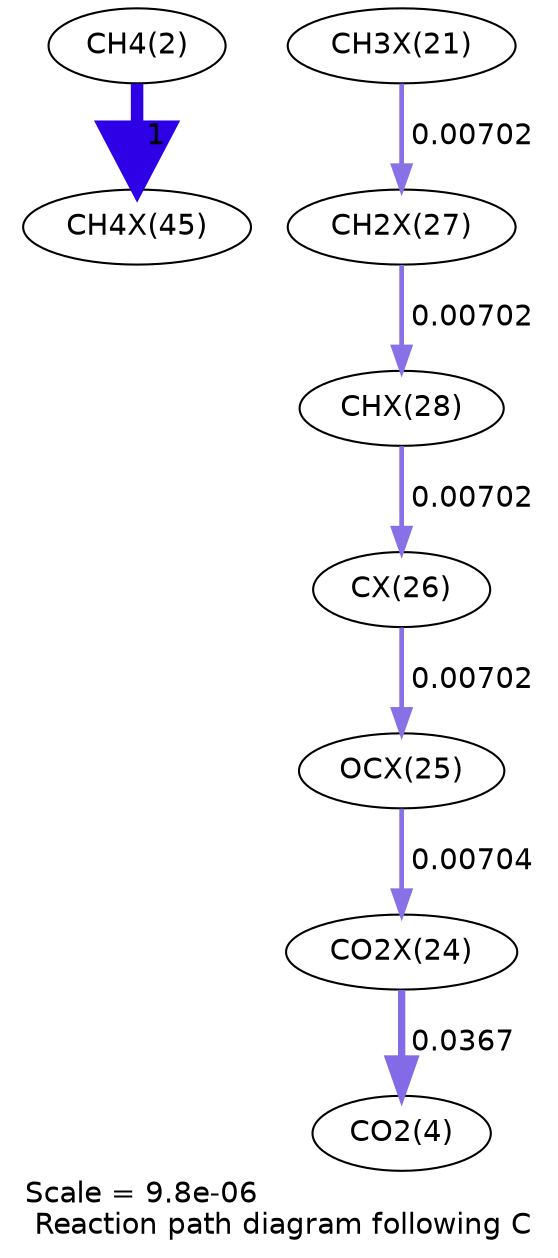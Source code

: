 digraph reaction_paths {
center=1;
s4 -> s47[fontname="Helvetica", penwidth=6, arrowsize=3, color="0.7, 1.5, 0.9"
, label=" 1"];
s39 -> s45[fontname="Helvetica", penwidth=2.26, arrowsize=1.13, color="0.7, 0.507, 0.9"
, label=" 0.00702"];
s45 -> s46[fontname="Helvetica", penwidth=2.26, arrowsize=1.13, color="0.7, 0.507, 0.9"
, label=" 0.00702"];
s46 -> s44[fontname="Helvetica", penwidth=2.26, arrowsize=1.13, color="0.7, 0.507, 0.9"
, label=" 0.00702"];
s44 -> s43[fontname="Helvetica", penwidth=2.26, arrowsize=1.13, color="0.7, 0.507, 0.9"
, label=" 0.00702"];
s43 -> s42[fontname="Helvetica", penwidth=2.26, arrowsize=1.13, color="0.7, 0.507, 0.9"
, label=" 0.00704"];
s42 -> s6[fontname="Helvetica", penwidth=3.51, arrowsize=1.75, color="0.7, 0.537, 0.9"
, label=" 0.0367"];
s4 [ fontname="Helvetica", label="CH4(2)"];
s6 [ fontname="Helvetica", label="CO2(4)"];
s39 [ fontname="Helvetica", label="CH3X(21)"];
s42 [ fontname="Helvetica", label="CO2X(24)"];
s43 [ fontname="Helvetica", label="OCX(25)"];
s44 [ fontname="Helvetica", label="CX(26)"];
s45 [ fontname="Helvetica", label="CH2X(27)"];
s46 [ fontname="Helvetica", label="CHX(28)"];
s47 [ fontname="Helvetica", label="CH4X(45)"];
 label = "Scale = 9.8e-06\l Reaction path diagram following C";
 fontname = "Helvetica";
}
